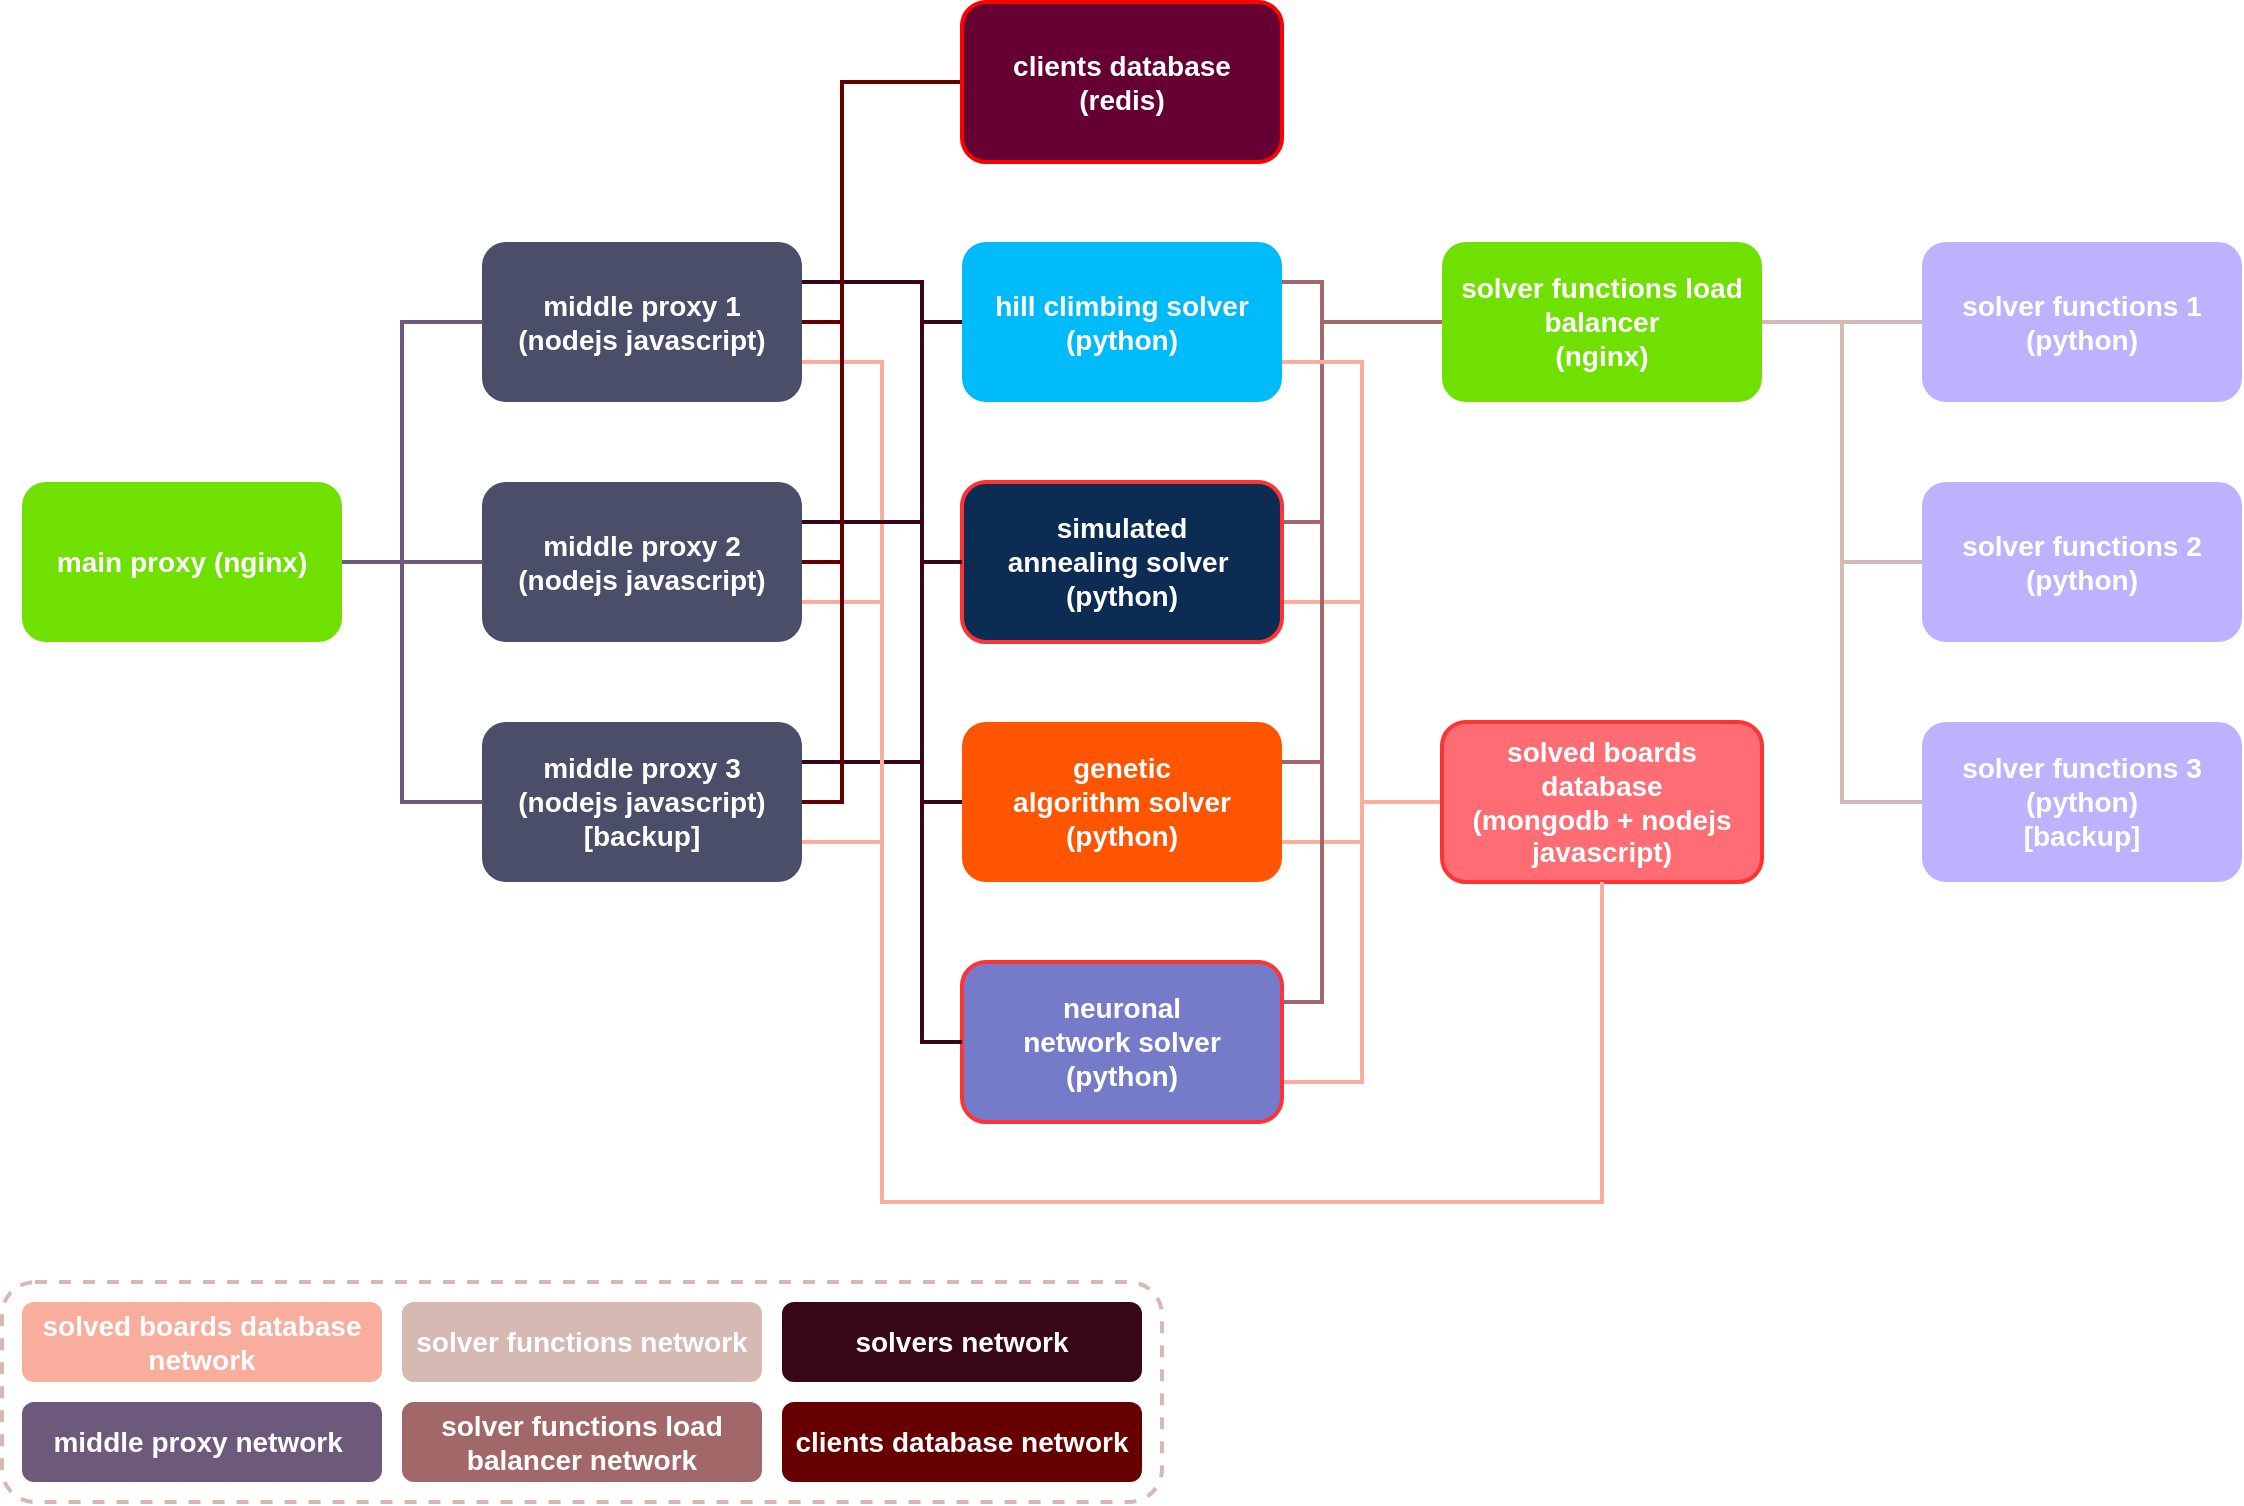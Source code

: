<mxfile version="14.6.13" type="device"><diagram id="30tr9VLsO3jdmChQWb_J" name="Página-1"><mxGraphModel dx="1695" dy="504" grid="1" gridSize="10" guides="1" tooltips="1" connect="1" arrows="1" fold="1" page="1" pageScale="1" pageWidth="827" pageHeight="1169" background="#FFFFFF" math="0" shadow="0"><root><mxCell id="0"/><mxCell id="1" parent="0"/><mxCell id="dX95Oryiuu4yGTpWrUk4-2" value="" style="rounded=1;whiteSpace=wrap;html=1;fillColor=none;strokeWidth=2;strokeColor=#D5B9B2;dashed=1;" parent="1" vertex="1"><mxGeometry x="-160" y="680" width="580" height="110" as="geometry"/></mxCell><mxCell id="ulH4lA3J45XKAUpHwume-5" style="edgeStyle=orthogonalEdgeStyle;rounded=0;orthogonalLoop=1;jettySize=auto;html=1;exitX=1;exitY=0.5;exitDx=0;exitDy=0;entryX=0;entryY=0.5;entryDx=0;entryDy=0;endArrow=none;endFill=0;strokeWidth=2;strokeColor=#6D597A;" parent="1" source="Awhfn4U-2MgHjP1Uj-N4-1" target="ulH4lA3J45XKAUpHwume-1" edge="1"><mxGeometry relative="1" as="geometry"><Array as="points"><mxPoint x="40" y="320"/><mxPoint x="40" y="440"/></Array></mxGeometry></mxCell><mxCell id="ulH4lA3J45XKAUpHwume-13" style="edgeStyle=orthogonalEdgeStyle;rounded=0;orthogonalLoop=1;jettySize=auto;html=1;exitX=1;exitY=0.5;exitDx=0;exitDy=0;entryX=0;entryY=0.5;entryDx=0;entryDy=0;endArrow=none;endFill=0;strokeWidth=2;strokeColor=#6D597A;" parent="1" source="Awhfn4U-2MgHjP1Uj-N4-1" target="ulH4lA3J45XKAUpHwume-12" edge="1"><mxGeometry relative="1" as="geometry"><Array as="points"><mxPoint x="40" y="320"/><mxPoint x="40" y="200"/></Array></mxGeometry></mxCell><mxCell id="kyJO0vCrSZ-rgX8k4dA8-2" style="edgeStyle=orthogonalEdgeStyle;rounded=0;orthogonalLoop=1;jettySize=auto;html=1;exitX=1;exitY=0.5;exitDx=0;exitDy=0;entryX=0;entryY=0.5;entryDx=0;entryDy=0;strokeWidth=2;strokeColor=#6D597A;endArrow=none;endFill=0;" parent="1" source="Awhfn4U-2MgHjP1Uj-N4-1" target="kyJO0vCrSZ-rgX8k4dA8-1" edge="1"><mxGeometry relative="1" as="geometry"/></mxCell><mxCell id="Awhfn4U-2MgHjP1Uj-N4-1" value="&lt;font color=&quot;#ffffff&quot;&gt;&lt;span style=&quot;font-size: 14px&quot;&gt;&lt;b&gt;main proxy&lt;/b&gt;&lt;/span&gt;&lt;b style=&quot;font-size: 14px&quot;&gt;&amp;nbsp;(nginx)&lt;/b&gt;&lt;br&gt;&lt;/font&gt;" style="rounded=1;whiteSpace=wrap;html=1;strokeWidth=2;fillColor=#70e000;strokeColor=none;" parent="1" vertex="1"><mxGeometry x="-150" y="280" width="160" height="80" as="geometry"/></mxCell><mxCell id="Awhfn4U-2MgHjP1Uj-N4-12" style="edgeStyle=orthogonalEdgeStyle;rounded=0;orthogonalLoop=1;jettySize=auto;html=1;exitX=1;exitY=0.25;exitDx=0;exitDy=0;entryX=0;entryY=0.5;entryDx=0;entryDy=0;endArrow=none;endFill=0;strokeWidth=2;strokeColor=#a26769;" parent="1" source="Awhfn4U-2MgHjP1Uj-N4-2" target="Awhfn4U-2MgHjP1Uj-N4-10" edge="1"><mxGeometry relative="1" as="geometry"><Array as="points"><mxPoint x="500" y="300"/><mxPoint x="500" y="200"/></Array></mxGeometry></mxCell><mxCell id="Awhfn4U-2MgHjP1Uj-N4-16" style="edgeStyle=orthogonalEdgeStyle;rounded=0;orthogonalLoop=1;jettySize=auto;html=1;exitX=1;exitY=0.75;exitDx=0;exitDy=0;endArrow=none;endFill=0;strokeWidth=2;entryX=0;entryY=0.5;entryDx=0;entryDy=0;strokeColor=#F8AD9D;" parent="1" source="Awhfn4U-2MgHjP1Uj-N4-2" target="Awhfn4U-2MgHjP1Uj-N4-15" edge="1"><mxGeometry relative="1" as="geometry"><mxPoint x="530" y="480" as="targetPoint"/></mxGeometry></mxCell><mxCell id="Awhfn4U-2MgHjP1Uj-N4-2" value="&lt;b&gt;&lt;font color=&quot;#ffffff&quot;&gt;&lt;span style=&quot;font-size: 14px&quot;&gt;simulated annealing&amp;nbsp;solver&amp;nbsp;&lt;br&gt;&lt;/span&gt;&lt;/font&gt;&lt;span style=&quot;color: rgb(255 , 255 , 255) ; font-size: 14px&quot;&gt;(python)&lt;/span&gt;&lt;/b&gt;" style="rounded=1;whiteSpace=wrap;html=1;strokeWidth=2;fillColor=#0d2c54;strokeColor=#FF3333;" parent="1" vertex="1"><mxGeometry x="320" y="280" width="160" height="80" as="geometry"/></mxCell><mxCell id="Awhfn4U-2MgHjP1Uj-N4-13" style="edgeStyle=orthogonalEdgeStyle;rounded=0;orthogonalLoop=1;jettySize=auto;html=1;exitX=1;exitY=0.25;exitDx=0;exitDy=0;entryX=0;entryY=0.5;entryDx=0;entryDy=0;endArrow=none;endFill=0;strokeWidth=2;strokeColor=#a26769;" parent="1" source="Awhfn4U-2MgHjP1Uj-N4-4" target="Awhfn4U-2MgHjP1Uj-N4-10" edge="1"><mxGeometry relative="1" as="geometry"><Array as="points"><mxPoint x="500" y="420"/><mxPoint x="500" y="200"/></Array></mxGeometry></mxCell><mxCell id="Awhfn4U-2MgHjP1Uj-N4-17" style="edgeStyle=orthogonalEdgeStyle;rounded=0;orthogonalLoop=1;jettySize=auto;html=1;exitX=1;exitY=0.75;exitDx=0;exitDy=0;entryX=0;entryY=0.5;entryDx=0;entryDy=0;endArrow=none;endFill=0;strokeWidth=2;strokeColor=#F8AD9D;" parent="1" source="Awhfn4U-2MgHjP1Uj-N4-4" target="Awhfn4U-2MgHjP1Uj-N4-15" edge="1"><mxGeometry relative="1" as="geometry"/></mxCell><mxCell id="Awhfn4U-2MgHjP1Uj-N4-4" value="&lt;font color=&quot;#ffffff&quot;&gt;&lt;span style=&quot;font-size: 14px&quot;&gt;&lt;b&gt;genetic algorithm&amp;nbsp;solver (python)&lt;/b&gt;&lt;/span&gt;&lt;/font&gt;" style="rounded=1;whiteSpace=wrap;html=1;strokeWidth=2;fillColor=#ff5400;strokeColor=none;" parent="1" vertex="1"><mxGeometry x="320" y="400" width="160" height="80" as="geometry"/></mxCell><mxCell id="Awhfn4U-2MgHjP1Uj-N4-14" style="edgeStyle=orthogonalEdgeStyle;rounded=0;orthogonalLoop=1;jettySize=auto;html=1;exitX=1;exitY=0.25;exitDx=0;exitDy=0;entryX=0;entryY=0.5;entryDx=0;entryDy=0;endArrow=none;endFill=0;strokeWidth=2;strokeColor=#A26769;" parent="1" source="Awhfn4U-2MgHjP1Uj-N4-5" target="Awhfn4U-2MgHjP1Uj-N4-10" edge="1"><mxGeometry relative="1" as="geometry"><Array as="points"><mxPoint x="500" y="540"/><mxPoint x="500" y="200"/></Array></mxGeometry></mxCell><mxCell id="Awhfn4U-2MgHjP1Uj-N4-18" style="edgeStyle=orthogonalEdgeStyle;rounded=0;orthogonalLoop=1;jettySize=auto;html=1;exitX=1;exitY=0.75;exitDx=0;exitDy=0;entryX=0;entryY=0.5;entryDx=0;entryDy=0;endArrow=none;endFill=0;strokeWidth=2;strokeColor=#F8AD9D;" parent="1" source="Awhfn4U-2MgHjP1Uj-N4-5" target="Awhfn4U-2MgHjP1Uj-N4-15" edge="1"><mxGeometry relative="1" as="geometry"/></mxCell><mxCell id="Awhfn4U-2MgHjP1Uj-N4-5" value="&lt;font color=&quot;#ffffff&quot;&gt;&lt;span style=&quot;font-size: 14px&quot;&gt;&lt;b&gt;neuronal network&amp;nbsp;solver (python)&lt;/b&gt;&lt;/span&gt;&lt;/font&gt;" style="rounded=1;whiteSpace=wrap;html=1;strokeWidth=2;fillColor=#757bc8;strokeColor=#FF3333;" parent="1" vertex="1"><mxGeometry x="320" y="520" width="160" height="80" as="geometry"/></mxCell><mxCell id="Awhfn4U-2MgHjP1Uj-N4-11" style="edgeStyle=orthogonalEdgeStyle;rounded=0;orthogonalLoop=1;jettySize=auto;html=1;exitX=1;exitY=0.25;exitDx=0;exitDy=0;entryX=0;entryY=0.5;entryDx=0;entryDy=0;endArrow=none;endFill=0;strokeWidth=2;strokeColor=#a26769;" parent="1" source="Awhfn4U-2MgHjP1Uj-N4-6" target="Awhfn4U-2MgHjP1Uj-N4-10" edge="1"><mxGeometry relative="1" as="geometry"><Array as="points"><mxPoint x="500" y="180"/><mxPoint x="500" y="200"/></Array></mxGeometry></mxCell><mxCell id="Awhfn4U-2MgHjP1Uj-N4-19" style="edgeStyle=orthogonalEdgeStyle;rounded=0;orthogonalLoop=1;jettySize=auto;html=1;exitX=1;exitY=0.75;exitDx=0;exitDy=0;entryX=0;entryY=0.5;entryDx=0;entryDy=0;endArrow=none;endFill=0;strokeWidth=2;strokeColor=#F8AD9D;" parent="1" source="Awhfn4U-2MgHjP1Uj-N4-6" target="Awhfn4U-2MgHjP1Uj-N4-15" edge="1"><mxGeometry relative="1" as="geometry"/></mxCell><mxCell id="Awhfn4U-2MgHjP1Uj-N4-6" value="&lt;font color=&quot;#ffffff&quot; style=&quot;font-size: 14px&quot;&gt;&lt;b&gt;hill climbing solver (python)&lt;/b&gt;&lt;br&gt;&lt;/font&gt;" style="rounded=1;whiteSpace=wrap;html=1;strokeWidth=2;fillColor=#00bbf9;strokeColor=none;" parent="1" vertex="1"><mxGeometry x="320" y="160" width="160" height="80" as="geometry"/></mxCell><mxCell id="Awhfn4U-2MgHjP1Uj-N4-24" style="edgeStyle=orthogonalEdgeStyle;rounded=0;orthogonalLoop=1;jettySize=auto;html=1;exitX=1;exitY=0.5;exitDx=0;exitDy=0;entryX=0;entryY=0.5;entryDx=0;entryDy=0;endArrow=none;endFill=0;strokeWidth=2;strokeColor=#D5B9B2;" parent="1" source="Awhfn4U-2MgHjP1Uj-N4-10" target="Awhfn4U-2MgHjP1Uj-N4-20" edge="1"><mxGeometry relative="1" as="geometry"/></mxCell><mxCell id="Awhfn4U-2MgHjP1Uj-N4-25" style="edgeStyle=orthogonalEdgeStyle;rounded=0;orthogonalLoop=1;jettySize=auto;html=1;exitX=1;exitY=0.5;exitDx=0;exitDy=0;entryX=0;entryY=0.5;entryDx=0;entryDy=0;endArrow=none;endFill=0;strokeWidth=2;strokeColor=#D5B9B2;" parent="1" source="Awhfn4U-2MgHjP1Uj-N4-10" target="Awhfn4U-2MgHjP1Uj-N4-21" edge="1"><mxGeometry relative="1" as="geometry"/></mxCell><mxCell id="Awhfn4U-2MgHjP1Uj-N4-26" style="edgeStyle=orthogonalEdgeStyle;rounded=0;orthogonalLoop=1;jettySize=auto;html=1;exitX=1;exitY=0.5;exitDx=0;exitDy=0;entryX=0;entryY=0.5;entryDx=0;entryDy=0;endArrow=none;endFill=0;strokeWidth=2;strokeColor=#D5B9B2;" parent="1" source="Awhfn4U-2MgHjP1Uj-N4-10" target="Awhfn4U-2MgHjP1Uj-N4-22" edge="1"><mxGeometry relative="1" as="geometry"/></mxCell><mxCell id="Awhfn4U-2MgHjP1Uj-N4-10" value="&lt;font color=&quot;#ffffff&quot;&gt;&lt;span style=&quot;font-size: 14px&quot;&gt;&lt;b&gt;solver functions load balancer&lt;/b&gt;&lt;/span&gt;&lt;br&gt;&lt;b style=&quot;font-size: 14px&quot;&gt;(nginx)&lt;/b&gt;&lt;br&gt;&lt;/font&gt;" style="rounded=1;whiteSpace=wrap;html=1;strokeWidth=2;fillColor=#70e000;strokeColor=none;" parent="1" vertex="1"><mxGeometry x="560" y="160" width="160" height="80" as="geometry"/></mxCell><mxCell id="Awhfn4U-2MgHjP1Uj-N4-15" value="&lt;font color=&quot;#ffffff&quot;&gt;&lt;span style=&quot;font-size: 14px&quot;&gt;&lt;b&gt;solved boards database &lt;br&gt;(mongodb + nodejs javascript)&lt;/b&gt;&lt;/span&gt;&lt;/font&gt;" style="rounded=1;whiteSpace=wrap;html=1;strokeWidth=2;glass=0;shadow=0;sketch=0;fillColor=#fe6d73;strokeColor=#FF3333;" parent="1" vertex="1"><mxGeometry x="560" y="400" width="160" height="80" as="geometry"/></mxCell><mxCell id="Awhfn4U-2MgHjP1Uj-N4-20" value="&lt;font color=&quot;#ffffff&quot;&gt;&lt;span style=&quot;font-size: 14px&quot;&gt;&lt;b&gt;solver functions&lt;/b&gt;&lt;/span&gt;&lt;b style=&quot;font-size: 14px&quot;&gt;&amp;nbsp;1&lt;/b&gt;&lt;br&gt;&lt;b style=&quot;font-size: 14px&quot;&gt;(python)&lt;/b&gt;&lt;/font&gt;" style="rounded=1;whiteSpace=wrap;html=1;strokeWidth=2;fillColor=#bdb2ff;strokeColor=none;" parent="1" vertex="1"><mxGeometry x="800" y="160" width="160" height="80" as="geometry"/></mxCell><mxCell id="Awhfn4U-2MgHjP1Uj-N4-21" value="&lt;span style=&quot;color: rgb(255 , 255 , 255) ; font-size: 14px&quot;&gt;&lt;b&gt;solver functions&lt;/b&gt;&lt;/span&gt;&lt;b style=&quot;color: rgb(255 , 255 , 255) ; font-size: 14px&quot;&gt;&amp;nbsp;2&lt;/b&gt;&lt;b style=&quot;font-size: 14px&quot;&gt;&lt;font color=&quot;#ffffff&quot;&gt;&lt;br&gt;(python)&lt;/font&gt;&lt;/b&gt;" style="rounded=1;whiteSpace=wrap;html=1;strokeWidth=2;fillColor=#bdb2ff;strokeColor=none;" parent="1" vertex="1"><mxGeometry x="800" y="280" width="160" height="80" as="geometry"/></mxCell><mxCell id="Awhfn4U-2MgHjP1Uj-N4-22" value="&lt;span style=&quot;color: rgb(255 , 255 , 255) ; font-size: 14px&quot;&gt;&lt;b&gt;solver functions&lt;/b&gt;&lt;/span&gt;&lt;b style=&quot;color: rgb(255 , 255 , 255) ; font-size: 14px&quot;&gt;&amp;nbsp;3&lt;/b&gt;&lt;b style=&quot;font-size: 14px&quot;&gt;&lt;font color=&quot;#ffffff&quot;&gt;&lt;br&gt;(python)&lt;br&gt;[&lt;/font&gt;&lt;/b&gt;&lt;b style=&quot;color: rgb(255 , 255 , 255) ; font-size: 14px&quot;&gt;backup&lt;/b&gt;&lt;b style=&quot;font-size: 14px&quot;&gt;&lt;font color=&quot;#ffffff&quot;&gt;]&lt;br&gt;&lt;/font&gt;&lt;/b&gt;" style="rounded=1;whiteSpace=wrap;html=1;strokeWidth=2;fillColor=#bdb2ff;strokeColor=none;" parent="1" vertex="1"><mxGeometry x="800" y="400" width="160" height="80" as="geometry"/></mxCell><mxCell id="Awhfn4U-2MgHjP1Uj-N4-29" value="&lt;font&gt;&lt;span style=&quot;font-size: 14px&quot;&gt;&lt;b&gt;middle proxy network&amp;nbsp;&lt;/b&gt;&lt;/span&gt;&lt;/font&gt;" style="text;html=1;strokeColor=none;align=center;verticalAlign=middle;whiteSpace=wrap;rounded=1;shadow=0;glass=0;sketch=0;fontColor=#FFFFFF;fillColor=#6d597a;" parent="1" vertex="1"><mxGeometry x="-150" y="740" width="180" height="40" as="geometry"/></mxCell><mxCell id="Awhfn4U-2MgHjP1Uj-N4-30" value="&lt;font&gt;&lt;span style=&quot;font-size: 14px&quot;&gt;&lt;b&gt;solved boards database network&lt;/b&gt;&lt;/span&gt;&lt;/font&gt;" style="text;html=1;strokeColor=none;align=center;verticalAlign=middle;whiteSpace=wrap;rounded=1;shadow=0;glass=0;sketch=0;fontColor=#FFFFFF;fillColor=#F8AD9D;" parent="1" vertex="1"><mxGeometry x="-150" y="690" width="180" height="40" as="geometry"/></mxCell><mxCell id="Awhfn4U-2MgHjP1Uj-N4-31" value="&lt;span style=&quot;font-size: 14px&quot;&gt;&lt;b&gt;solver functions load balancer network&lt;/b&gt;&lt;/span&gt;" style="text;html=1;strokeColor=none;align=center;verticalAlign=middle;whiteSpace=wrap;rounded=1;shadow=0;glass=0;sketch=0;fontColor=#FFFFFF;fillColor=#A26769;" parent="1" vertex="1"><mxGeometry x="40" y="740" width="180" height="40" as="geometry"/></mxCell><mxCell id="Awhfn4U-2MgHjP1Uj-N4-32" value="&lt;span style=&quot;font-size: 14px&quot;&gt;&lt;b&gt;solver functions network&lt;/b&gt;&lt;/span&gt;" style="text;html=1;strokeColor=none;align=center;verticalAlign=middle;whiteSpace=wrap;rounded=1;shadow=0;glass=0;sketch=0;fontColor=#FFFFFF;fillColor=#D5B9B2;" parent="1" vertex="1"><mxGeometry x="40" y="690" width="180" height="40" as="geometry"/></mxCell><mxCell id="ulH4lA3J45XKAUpHwume-4" style="edgeStyle=orthogonalEdgeStyle;rounded=0;orthogonalLoop=1;jettySize=auto;html=1;exitX=1;exitY=0.75;exitDx=0;exitDy=0;entryX=0.5;entryY=1;entryDx=0;entryDy=0;endArrow=none;endFill=0;strokeWidth=2;strokeColor=#F8AD9D;" parent="1" source="ulH4lA3J45XKAUpHwume-1" target="Awhfn4U-2MgHjP1Uj-N4-15" edge="1"><mxGeometry relative="1" as="geometry"><Array as="points"><mxPoint x="280" y="460"/><mxPoint x="280" y="640"/><mxPoint x="640" y="640"/></Array></mxGeometry></mxCell><mxCell id="ulH4lA3J45XKAUpHwume-6" style="edgeStyle=orthogonalEdgeStyle;rounded=0;orthogonalLoop=1;jettySize=auto;html=1;exitX=1;exitY=0.25;exitDx=0;exitDy=0;entryX=0;entryY=0.5;entryDx=0;entryDy=0;endArrow=none;endFill=0;strokeWidth=2;strokeColor=#370617;" parent="1" source="ulH4lA3J45XKAUpHwume-1" target="Awhfn4U-2MgHjP1Uj-N4-2" edge="1"><mxGeometry relative="1" as="geometry"><Array as="points"><mxPoint x="300" y="420"/><mxPoint x="300" y="320"/></Array></mxGeometry></mxCell><mxCell id="ulH4lA3J45XKAUpHwume-7" style="edgeStyle=orthogonalEdgeStyle;rounded=0;orthogonalLoop=1;jettySize=auto;html=1;exitX=1;exitY=0.25;exitDx=0;exitDy=0;entryX=0;entryY=0.5;entryDx=0;entryDy=0;endArrow=none;endFill=0;strokeWidth=2;strokeColor=#370617;" parent="1" source="ulH4lA3J45XKAUpHwume-1" target="Awhfn4U-2MgHjP1Uj-N4-4" edge="1"><mxGeometry relative="1" as="geometry"><Array as="points"><mxPoint x="300" y="420"/><mxPoint x="300" y="440"/></Array></mxGeometry></mxCell><mxCell id="ulH4lA3J45XKAUpHwume-8" style="edgeStyle=orthogonalEdgeStyle;rounded=0;orthogonalLoop=1;jettySize=auto;html=1;exitX=1;exitY=0.25;exitDx=0;exitDy=0;entryX=0;entryY=0.5;entryDx=0;entryDy=0;endArrow=none;endFill=0;strokeWidth=2;strokeColor=#370617;" parent="1" source="ulH4lA3J45XKAUpHwume-1" target="Awhfn4U-2MgHjP1Uj-N4-5" edge="1"><mxGeometry relative="1" as="geometry"><Array as="points"><mxPoint x="300" y="420"/><mxPoint x="300" y="560"/></Array></mxGeometry></mxCell><mxCell id="ulH4lA3J45XKAUpHwume-10" style="edgeStyle=orthogonalEdgeStyle;rounded=0;orthogonalLoop=1;jettySize=auto;html=1;exitX=1;exitY=0.25;exitDx=0;exitDy=0;entryX=0;entryY=0.5;entryDx=0;entryDy=0;endArrow=none;endFill=0;strokeWidth=2;strokeColor=#370617;" parent="1" source="ulH4lA3J45XKAUpHwume-1" target="Awhfn4U-2MgHjP1Uj-N4-6" edge="1"><mxGeometry relative="1" as="geometry"><Array as="points"><mxPoint x="300" y="420"/><mxPoint x="300" y="200"/></Array></mxGeometry></mxCell><mxCell id="ulH4lA3J45XKAUpHwume-1" value="&lt;font color=&quot;#ffffff&quot;&gt;&lt;span style=&quot;font-size: 14px&quot;&gt;&lt;b&gt;middle proxy&lt;/b&gt;&lt;/span&gt;&lt;b style=&quot;font-size: 14px&quot;&gt;&amp;nbsp;3&lt;/b&gt;&lt;br&gt;&lt;b style=&quot;font-size: 14px&quot;&gt;(nodejs javascript)&lt;/b&gt;&lt;br&gt;&lt;b style=&quot;font-size: 14px&quot;&gt;[backup]&lt;/b&gt;&lt;br&gt;&lt;/font&gt;" style="rounded=1;whiteSpace=wrap;html=1;strokeWidth=2;strokeColor=none;fillColor=#4a4e69;" parent="1" vertex="1"><mxGeometry x="80" y="400" width="160" height="80" as="geometry"/></mxCell><mxCell id="ulH4lA3J45XKAUpHwume-11" value="&lt;span style=&quot;font-size: 14px&quot;&gt;&lt;b&gt;solvers network&lt;/b&gt;&lt;/span&gt;" style="text;html=1;strokeColor=none;align=center;verticalAlign=middle;whiteSpace=wrap;rounded=1;shadow=0;glass=0;sketch=0;fontColor=#FFFFFF;fillColor=#370617;" parent="1" vertex="1"><mxGeometry x="230" y="690" width="180" height="40" as="geometry"/></mxCell><mxCell id="ulH4lA3J45XKAUpHwume-14" style="edgeStyle=orthogonalEdgeStyle;rounded=0;orthogonalLoop=1;jettySize=auto;html=1;exitX=1;exitY=0.25;exitDx=0;exitDy=0;entryX=0;entryY=0.5;entryDx=0;entryDy=0;endArrow=none;endFill=0;strokeWidth=2;strokeColor=#370617;" parent="1" source="ulH4lA3J45XKAUpHwume-12" target="Awhfn4U-2MgHjP1Uj-N4-2" edge="1"><mxGeometry relative="1" as="geometry"><Array as="points"><mxPoint x="300" y="180"/><mxPoint x="300" y="320"/></Array></mxGeometry></mxCell><mxCell id="ulH4lA3J45XKAUpHwume-15" style="edgeStyle=orthogonalEdgeStyle;rounded=0;orthogonalLoop=1;jettySize=auto;html=1;exitX=1;exitY=0.25;exitDx=0;exitDy=0;entryX=0;entryY=0.5;entryDx=0;entryDy=0;endArrow=none;endFill=0;strokeColor=#370617;strokeWidth=2;" parent="1" source="ulH4lA3J45XKAUpHwume-12" target="Awhfn4U-2MgHjP1Uj-N4-6" edge="1"><mxGeometry relative="1" as="geometry"><Array as="points"><mxPoint x="300" y="180"/><mxPoint x="300" y="200"/></Array></mxGeometry></mxCell><mxCell id="ulH4lA3J45XKAUpHwume-16" style="edgeStyle=orthogonalEdgeStyle;rounded=0;orthogonalLoop=1;jettySize=auto;html=1;exitX=1;exitY=0.25;exitDx=0;exitDy=0;entryX=0;entryY=0.5;entryDx=0;entryDy=0;endArrow=none;endFill=0;strokeColor=#370617;strokeWidth=2;" parent="1" source="ulH4lA3J45XKAUpHwume-12" target="Awhfn4U-2MgHjP1Uj-N4-4" edge="1"><mxGeometry relative="1" as="geometry"><Array as="points"><mxPoint x="300" y="180"/><mxPoint x="300" y="440"/></Array></mxGeometry></mxCell><mxCell id="ulH4lA3J45XKAUpHwume-17" style="edgeStyle=orthogonalEdgeStyle;rounded=0;orthogonalLoop=1;jettySize=auto;html=1;exitX=1;exitY=0.25;exitDx=0;exitDy=0;entryX=0;entryY=0.5;entryDx=0;entryDy=0;endArrow=none;endFill=0;strokeColor=#370617;strokeWidth=2;" parent="1" source="ulH4lA3J45XKAUpHwume-12" target="Awhfn4U-2MgHjP1Uj-N4-5" edge="1"><mxGeometry relative="1" as="geometry"><Array as="points"><mxPoint x="300" y="180"/><mxPoint x="300" y="560"/></Array></mxGeometry></mxCell><mxCell id="ulH4lA3J45XKAUpHwume-18" style="edgeStyle=orthogonalEdgeStyle;rounded=0;orthogonalLoop=1;jettySize=auto;html=1;exitX=1;exitY=0.75;exitDx=0;exitDy=0;entryX=0.5;entryY=1;entryDx=0;entryDy=0;endArrow=none;endFill=0;strokeWidth=2;strokeColor=#F8AD9D;" parent="1" source="ulH4lA3J45XKAUpHwume-12" target="Awhfn4U-2MgHjP1Uj-N4-15" edge="1"><mxGeometry relative="1" as="geometry"><Array as="points"><mxPoint x="280" y="220"/><mxPoint x="280" y="640"/><mxPoint x="640" y="640"/></Array></mxGeometry></mxCell><mxCell id="ulH4lA3J45XKAUpHwume-12" value="&lt;font color=&quot;#ffffff&quot;&gt;&lt;span style=&quot;font-size: 14px&quot;&gt;&lt;b&gt;middle proxy&amp;nbsp;&lt;/b&gt;&lt;/span&gt;&lt;b style=&quot;font-size: 14px&quot;&gt;1&lt;/b&gt;&lt;br&gt;&lt;b style=&quot;font-size: 14px&quot;&gt;(nodejs javascript)&lt;/b&gt;&lt;/font&gt;" style="rounded=1;whiteSpace=wrap;html=1;strokeWidth=2;strokeColor=none;fillColor=#4a4e69;" parent="1" vertex="1"><mxGeometry x="80" y="160" width="160" height="80" as="geometry"/></mxCell><mxCell id="kyJO0vCrSZ-rgX8k4dA8-3" style="edgeStyle=orthogonalEdgeStyle;rounded=0;orthogonalLoop=1;jettySize=auto;html=1;exitX=1;exitY=0.25;exitDx=0;exitDy=0;entryX=0;entryY=0.5;entryDx=0;entryDy=0;endArrow=none;endFill=0;strokeWidth=2;strokeColor=#370617;" parent="1" source="kyJO0vCrSZ-rgX8k4dA8-1" target="Awhfn4U-2MgHjP1Uj-N4-2" edge="1"><mxGeometry relative="1" as="geometry"><Array as="points"><mxPoint x="300" y="300"/><mxPoint x="300" y="320"/></Array></mxGeometry></mxCell><mxCell id="kyJO0vCrSZ-rgX8k4dA8-4" style="edgeStyle=orthogonalEdgeStyle;rounded=0;orthogonalLoop=1;jettySize=auto;html=1;exitX=1;exitY=0.25;exitDx=0;exitDy=0;entryX=0;entryY=0.5;entryDx=0;entryDy=0;endArrow=none;endFill=0;strokeColor=#370617;strokeWidth=2;" parent="1" source="kyJO0vCrSZ-rgX8k4dA8-1" target="Awhfn4U-2MgHjP1Uj-N4-4" edge="1"><mxGeometry relative="1" as="geometry"><Array as="points"><mxPoint x="300" y="300"/><mxPoint x="300" y="440"/></Array></mxGeometry></mxCell><mxCell id="kyJO0vCrSZ-rgX8k4dA8-5" style="edgeStyle=orthogonalEdgeStyle;rounded=0;orthogonalLoop=1;jettySize=auto;html=1;exitX=1;exitY=0.25;exitDx=0;exitDy=0;entryX=0;entryY=0.5;entryDx=0;entryDy=0;endArrow=none;endFill=0;strokeColor=#370617;strokeWidth=2;" parent="1" source="kyJO0vCrSZ-rgX8k4dA8-1" target="Awhfn4U-2MgHjP1Uj-N4-6" edge="1"><mxGeometry relative="1" as="geometry"><Array as="points"><mxPoint x="300" y="300"/><mxPoint x="300" y="200"/></Array></mxGeometry></mxCell><mxCell id="kyJO0vCrSZ-rgX8k4dA8-6" style="edgeStyle=orthogonalEdgeStyle;rounded=0;orthogonalLoop=1;jettySize=auto;html=1;exitX=1;exitY=0.25;exitDx=0;exitDy=0;entryX=0;entryY=0.5;entryDx=0;entryDy=0;endArrow=none;endFill=0;strokeColor=#370617;strokeWidth=2;" parent="1" source="kyJO0vCrSZ-rgX8k4dA8-1" target="Awhfn4U-2MgHjP1Uj-N4-5" edge="1"><mxGeometry relative="1" as="geometry"><Array as="points"><mxPoint x="300" y="300"/><mxPoint x="300" y="560"/></Array></mxGeometry></mxCell><mxCell id="kyJO0vCrSZ-rgX8k4dA8-7" style="edgeStyle=orthogonalEdgeStyle;rounded=0;orthogonalLoop=1;jettySize=auto;html=1;exitX=1;exitY=0.75;exitDx=0;exitDy=0;entryX=0.5;entryY=1;entryDx=0;entryDy=0;endArrow=none;endFill=0;strokeWidth=2;strokeColor=#F8AD9D;" parent="1" source="kyJO0vCrSZ-rgX8k4dA8-1" target="Awhfn4U-2MgHjP1Uj-N4-15" edge="1"><mxGeometry relative="1" as="geometry"><Array as="points"><mxPoint x="280" y="340"/><mxPoint x="280" y="640"/><mxPoint x="640" y="640"/></Array></mxGeometry></mxCell><mxCell id="kyJO0vCrSZ-rgX8k4dA8-1" value="&lt;font color=&quot;#ffffff&quot;&gt;&lt;span style=&quot;font-size: 14px&quot;&gt;&lt;b&gt;middle proxy&lt;/b&gt;&lt;/span&gt;&lt;b style=&quot;font-size: 14px&quot;&gt;&amp;nbsp;2&lt;/b&gt;&lt;br&gt;&lt;b style=&quot;font-size: 14px&quot;&gt;(nodejs javascript)&lt;/b&gt;&lt;/font&gt;" style="rounded=1;whiteSpace=wrap;html=1;strokeWidth=2;strokeColor=none;fillColor=#4a4e69;" parent="1" vertex="1"><mxGeometry x="80" y="280" width="160" height="80" as="geometry"/></mxCell><mxCell id="uKETtKRXR-VQyGKGAlsT-2" style="edgeStyle=orthogonalEdgeStyle;rounded=0;orthogonalLoop=1;jettySize=auto;html=1;exitX=1;exitY=0.5;exitDx=0;exitDy=0;entryX=1;entryY=0.5;entryDx=0;entryDy=0;strokeWidth=2;endArrow=none;endFill=0;strokeColor=#660000;" parent="1" source="uKETtKRXR-VQyGKGAlsT-1" target="ulH4lA3J45XKAUpHwume-12" edge="1"><mxGeometry relative="1" as="geometry"><Array as="points"><mxPoint x="260" y="80"/><mxPoint x="260" y="200"/></Array></mxGeometry></mxCell><mxCell id="uKETtKRXR-VQyGKGAlsT-3" style="edgeStyle=orthogonalEdgeStyle;rounded=0;orthogonalLoop=1;jettySize=auto;html=1;exitX=1;exitY=0.5;exitDx=0;exitDy=0;entryX=1;entryY=0.5;entryDx=0;entryDy=0;endArrow=none;endFill=0;strokeColor=#660000;strokeWidth=2;" parent="1" source="uKETtKRXR-VQyGKGAlsT-1" target="kyJO0vCrSZ-rgX8k4dA8-1" edge="1"><mxGeometry relative="1" as="geometry"><Array as="points"><mxPoint x="260" y="80"/><mxPoint x="260" y="320"/></Array></mxGeometry></mxCell><mxCell id="uKETtKRXR-VQyGKGAlsT-4" style="edgeStyle=orthogonalEdgeStyle;rounded=0;orthogonalLoop=1;jettySize=auto;html=1;exitX=0;exitY=0.5;exitDx=0;exitDy=0;entryX=1;entryY=0.5;entryDx=0;entryDy=0;endArrow=none;endFill=0;strokeColor=#660000;strokeWidth=2;" parent="1" source="uKETtKRXR-VQyGKGAlsT-1" target="ulH4lA3J45XKAUpHwume-1" edge="1"><mxGeometry relative="1" as="geometry"><Array as="points"><mxPoint x="260" y="80"/><mxPoint x="260" y="440"/></Array></mxGeometry></mxCell><mxCell id="uKETtKRXR-VQyGKGAlsT-1" value="&lt;font color=&quot;#ffffff&quot; style=&quot;font-size: 14px&quot;&gt;&lt;b&gt;clients database&lt;br&gt;(redis)&lt;/b&gt;&lt;br&gt;&lt;/font&gt;" style="rounded=1;whiteSpace=wrap;html=1;strokeWidth=2;strokeColor=#FF0000;fillColor=#660033;" parent="1" vertex="1"><mxGeometry x="320" y="40" width="160" height="80" as="geometry"/></mxCell><mxCell id="uKETtKRXR-VQyGKGAlsT-5" value="&lt;span style=&quot;font-size: 14px&quot;&gt;&lt;b&gt;clients database network&lt;/b&gt;&lt;/span&gt;" style="text;html=1;strokeColor=none;align=center;verticalAlign=middle;whiteSpace=wrap;rounded=1;shadow=0;glass=0;sketch=0;fontColor=#FFFFFF;fillColor=#660000;" parent="1" vertex="1"><mxGeometry x="230" y="740" width="180" height="40" as="geometry"/></mxCell></root></mxGraphModel></diagram></mxfile>